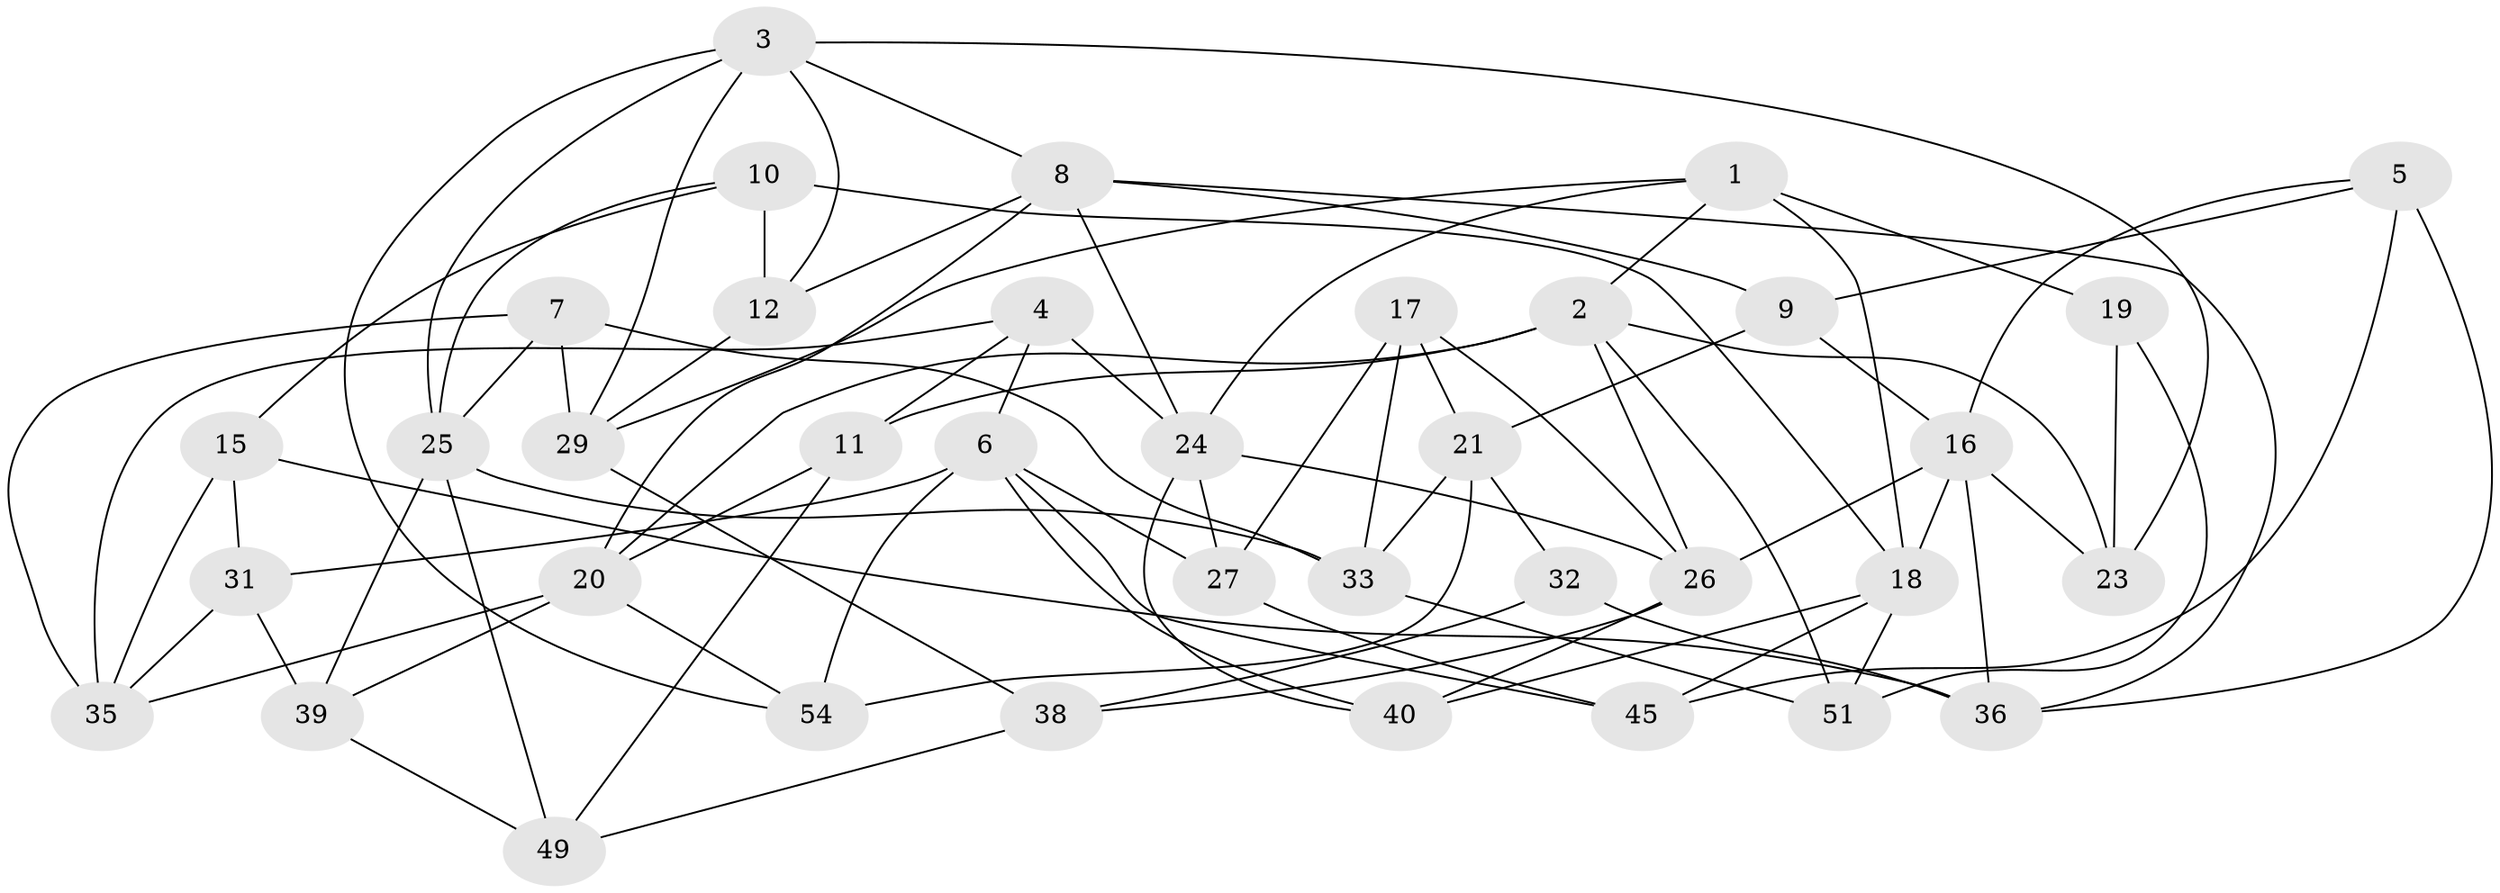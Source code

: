 // Generated by graph-tools (version 1.1) at 2025/52/02/27/25 19:52:32]
// undirected, 37 vertices, 86 edges
graph export_dot {
graph [start="1"]
  node [color=gray90,style=filled];
  1 [super="+13"];
  2 [super="+37"];
  3 [super="+52"];
  4;
  5;
  6 [super="+50"];
  7 [super="+48"];
  8 [super="+14"];
  9;
  10;
  11;
  12;
  15;
  16 [super="+28"];
  17;
  18 [super="+42"];
  19;
  20 [super="+53"];
  21 [super="+22"];
  23;
  24 [super="+44"];
  25 [super="+41"];
  26 [super="+34"];
  27;
  29 [super="+30"];
  31;
  32;
  33 [super="+46"];
  35 [super="+47"];
  36 [super="+43"];
  38;
  39;
  40;
  45;
  49;
  51;
  54;
  1 -- 19 [weight=2];
  1 -- 29;
  1 -- 24;
  1 -- 18;
  1 -- 2;
  2 -- 51;
  2 -- 11;
  2 -- 23;
  2 -- 20;
  2 -- 26;
  3 -- 54;
  3 -- 25;
  3 -- 23;
  3 -- 8;
  3 -- 12;
  3 -- 29;
  4 -- 11;
  4 -- 6;
  4 -- 24;
  4 -- 35;
  5 -- 36;
  5 -- 45;
  5 -- 9;
  5 -- 16;
  6 -- 45;
  6 -- 40;
  6 -- 54;
  6 -- 27;
  6 -- 31;
  7 -- 35 [weight=2];
  7 -- 29 [weight=2];
  7 -- 33;
  7 -- 25;
  8 -- 9;
  8 -- 24;
  8 -- 12;
  8 -- 20;
  8 -- 36;
  9 -- 21;
  9 -- 16;
  10 -- 15;
  10 -- 12;
  10 -- 18;
  10 -- 25;
  11 -- 49;
  11 -- 20;
  12 -- 29;
  15 -- 31;
  15 -- 36;
  15 -- 35;
  16 -- 23;
  16 -- 18;
  16 -- 26;
  16 -- 36;
  17 -- 27;
  17 -- 33;
  17 -- 26;
  17 -- 21;
  18 -- 51;
  18 -- 40;
  18 -- 45;
  19 -- 23;
  19 -- 51;
  20 -- 54;
  20 -- 35;
  20 -- 39;
  21 -- 33 [weight=2];
  21 -- 32;
  21 -- 54;
  24 -- 40;
  24 -- 27;
  24 -- 26;
  25 -- 49;
  25 -- 33;
  25 -- 39;
  26 -- 38;
  26 -- 40;
  27 -- 45;
  29 -- 38;
  31 -- 39;
  31 -- 35;
  32 -- 36 [weight=2];
  32 -- 38;
  33 -- 51;
  38 -- 49;
  39 -- 49;
}
